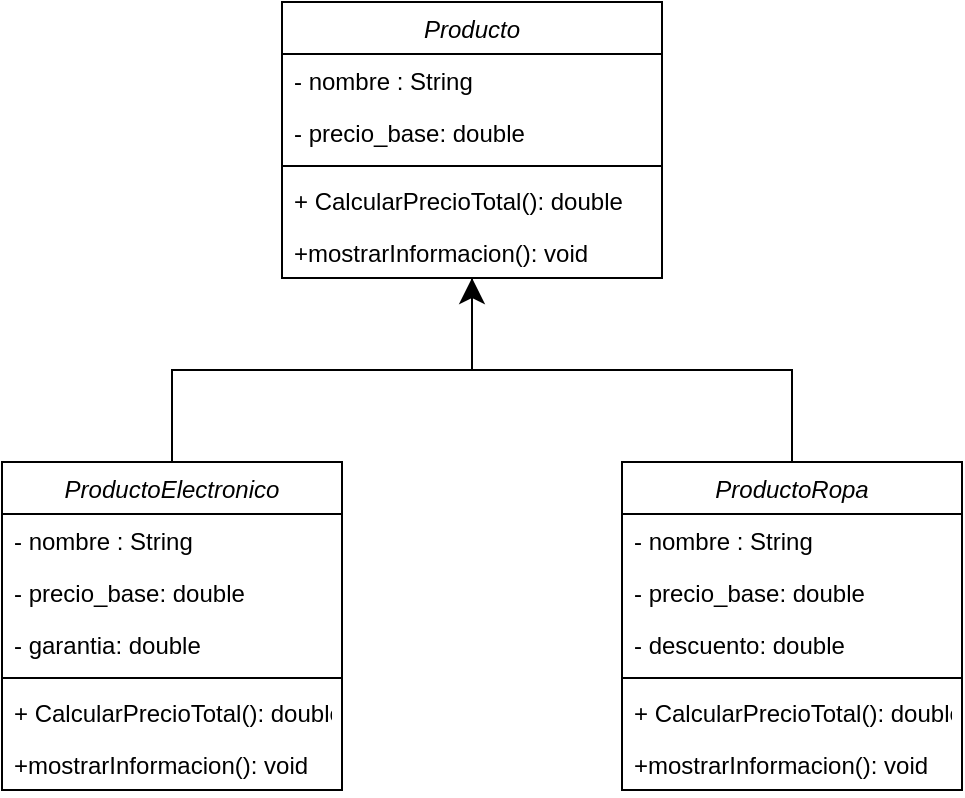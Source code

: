 <mxfile version="26.2.14">
  <diagram id="C5RBs43oDa-KdzZeNtuy" name="Page-1">
    <mxGraphModel dx="1042" dy="562" grid="1" gridSize="10" guides="1" tooltips="1" connect="1" arrows="1" fold="1" page="1" pageScale="1" pageWidth="827" pageHeight="1169" math="0" shadow="0">
      <root>
        <mxCell id="WIyWlLk6GJQsqaUBKTNV-0" />
        <mxCell id="WIyWlLk6GJQsqaUBKTNV-1" parent="WIyWlLk6GJQsqaUBKTNV-0" />
        <mxCell id="r69rf8ApGZ1Wxy8NKDhN-23" value="Producto" style="swimlane;fontStyle=2;align=center;verticalAlign=top;childLayout=stackLayout;horizontal=1;startSize=26;horizontalStack=0;resizeParent=1;resizeLast=0;collapsible=1;marginBottom=0;rounded=0;shadow=0;strokeWidth=1;" vertex="1" parent="WIyWlLk6GJQsqaUBKTNV-1">
          <mxGeometry x="330" y="140" width="190" height="138" as="geometry">
            <mxRectangle x="230" y="140" width="160" height="26" as="alternateBounds" />
          </mxGeometry>
        </mxCell>
        <mxCell id="r69rf8ApGZ1Wxy8NKDhN-24" value="- nombre : String" style="text;align=left;verticalAlign=top;spacingLeft=4;spacingRight=4;overflow=hidden;rotatable=0;points=[[0,0.5],[1,0.5]];portConstraint=eastwest;" vertex="1" parent="r69rf8ApGZ1Wxy8NKDhN-23">
          <mxGeometry y="26" width="190" height="26" as="geometry" />
        </mxCell>
        <mxCell id="r69rf8ApGZ1Wxy8NKDhN-25" value="- precio_base: double" style="text;align=left;verticalAlign=top;spacingLeft=4;spacingRight=4;overflow=hidden;rotatable=0;points=[[0,0.5],[1,0.5]];portConstraint=eastwest;rounded=0;shadow=0;html=0;" vertex="1" parent="r69rf8ApGZ1Wxy8NKDhN-23">
          <mxGeometry y="52" width="190" height="26" as="geometry" />
        </mxCell>
        <mxCell id="r69rf8ApGZ1Wxy8NKDhN-27" value="" style="line;html=1;strokeWidth=1;align=left;verticalAlign=middle;spacingTop=-1;spacingLeft=3;spacingRight=3;rotatable=0;labelPosition=right;points=[];portConstraint=eastwest;" vertex="1" parent="r69rf8ApGZ1Wxy8NKDhN-23">
          <mxGeometry y="78" width="190" height="8" as="geometry" />
        </mxCell>
        <mxCell id="r69rf8ApGZ1Wxy8NKDhN-28" value="+ CalcularPrecioTotal(): double" style="text;align=left;verticalAlign=top;spacingLeft=4;spacingRight=4;overflow=hidden;rotatable=0;points=[[0,0.5],[1,0.5]];portConstraint=eastwest;" vertex="1" parent="r69rf8ApGZ1Wxy8NKDhN-23">
          <mxGeometry y="86" width="190" height="26" as="geometry" />
        </mxCell>
        <mxCell id="r69rf8ApGZ1Wxy8NKDhN-46" value="+mostrarInformacion(): void" style="text;align=left;verticalAlign=top;spacingLeft=4;spacingRight=4;overflow=hidden;rotatable=0;points=[[0,0.5],[1,0.5]];portConstraint=eastwest;" vertex="1" parent="r69rf8ApGZ1Wxy8NKDhN-23">
          <mxGeometry y="112" width="190" height="26" as="geometry" />
        </mxCell>
        <mxCell id="r69rf8ApGZ1Wxy8NKDhN-29" value="" style="endArrow=classic;endSize=10;endFill=1;shadow=0;strokeWidth=1;rounded=0;curved=0;edgeStyle=elbowEdgeStyle;elbow=vertical;exitX=0.5;exitY=0;exitDx=0;exitDy=0;" edge="1" parent="WIyWlLk6GJQsqaUBKTNV-1" source="r69rf8ApGZ1Wxy8NKDhN-47" target="r69rf8ApGZ1Wxy8NKDhN-23">
          <mxGeometry width="160" relative="1" as="geometry">
            <mxPoint x="210" y="370" as="sourcePoint" />
            <mxPoint x="210" y="213" as="targetPoint" />
          </mxGeometry>
        </mxCell>
        <mxCell id="r69rf8ApGZ1Wxy8NKDhN-31" value="" style="endArrow=none;shadow=0;strokeWidth=1;rounded=0;curved=0;endFill=0;edgeStyle=elbowEdgeStyle;elbow=vertical;entryX=0.5;entryY=0;entryDx=0;entryDy=0;" edge="1" parent="WIyWlLk6GJQsqaUBKTNV-1" source="r69rf8ApGZ1Wxy8NKDhN-23" target="r69rf8ApGZ1Wxy8NKDhN-53">
          <mxGeometry x="0.5" y="41" relative="1" as="geometry">
            <mxPoint x="390" y="202" as="sourcePoint" />
            <mxPoint x="640" y="370" as="targetPoint" />
            <mxPoint x="-40" y="32" as="offset" />
          </mxGeometry>
        </mxCell>
        <mxCell id="r69rf8ApGZ1Wxy8NKDhN-47" value="ProductoElectronico" style="swimlane;fontStyle=2;align=center;verticalAlign=top;childLayout=stackLayout;horizontal=1;startSize=26;horizontalStack=0;resizeParent=1;resizeLast=0;collapsible=1;marginBottom=0;rounded=0;shadow=0;strokeWidth=1;" vertex="1" parent="WIyWlLk6GJQsqaUBKTNV-1">
          <mxGeometry x="190" y="370" width="170" height="164" as="geometry">
            <mxRectangle x="230" y="140" width="160" height="26" as="alternateBounds" />
          </mxGeometry>
        </mxCell>
        <mxCell id="r69rf8ApGZ1Wxy8NKDhN-48" value="- nombre : String" style="text;align=left;verticalAlign=top;spacingLeft=4;spacingRight=4;overflow=hidden;rotatable=0;points=[[0,0.5],[1,0.5]];portConstraint=eastwest;" vertex="1" parent="r69rf8ApGZ1Wxy8NKDhN-47">
          <mxGeometry y="26" width="170" height="26" as="geometry" />
        </mxCell>
        <mxCell id="r69rf8ApGZ1Wxy8NKDhN-49" value="- precio_base: double" style="text;align=left;verticalAlign=top;spacingLeft=4;spacingRight=4;overflow=hidden;rotatable=0;points=[[0,0.5],[1,0.5]];portConstraint=eastwest;rounded=0;shadow=0;html=0;" vertex="1" parent="r69rf8ApGZ1Wxy8NKDhN-47">
          <mxGeometry y="52" width="170" height="26" as="geometry" />
        </mxCell>
        <mxCell id="r69rf8ApGZ1Wxy8NKDhN-59" value="- garantia: double" style="text;align=left;verticalAlign=top;spacingLeft=4;spacingRight=4;overflow=hidden;rotatable=0;points=[[0,0.5],[1,0.5]];portConstraint=eastwest;rounded=0;shadow=0;html=0;" vertex="1" parent="r69rf8ApGZ1Wxy8NKDhN-47">
          <mxGeometry y="78" width="170" height="26" as="geometry" />
        </mxCell>
        <mxCell id="r69rf8ApGZ1Wxy8NKDhN-50" value="" style="line;html=1;strokeWidth=1;align=left;verticalAlign=middle;spacingTop=-1;spacingLeft=3;spacingRight=3;rotatable=0;labelPosition=right;points=[];portConstraint=eastwest;" vertex="1" parent="r69rf8ApGZ1Wxy8NKDhN-47">
          <mxGeometry y="104" width="170" height="8" as="geometry" />
        </mxCell>
        <mxCell id="r69rf8ApGZ1Wxy8NKDhN-51" value="+ CalcularPrecioTotal(): double" style="text;align=left;verticalAlign=top;spacingLeft=4;spacingRight=4;overflow=hidden;rotatable=0;points=[[0,0.5],[1,0.5]];portConstraint=eastwest;" vertex="1" parent="r69rf8ApGZ1Wxy8NKDhN-47">
          <mxGeometry y="112" width="170" height="26" as="geometry" />
        </mxCell>
        <mxCell id="r69rf8ApGZ1Wxy8NKDhN-52" value="+mostrarInformacion(): void" style="text;align=left;verticalAlign=top;spacingLeft=4;spacingRight=4;overflow=hidden;rotatable=0;points=[[0,0.5],[1,0.5]];portConstraint=eastwest;" vertex="1" parent="r69rf8ApGZ1Wxy8NKDhN-47">
          <mxGeometry y="138" width="170" height="26" as="geometry" />
        </mxCell>
        <mxCell id="r69rf8ApGZ1Wxy8NKDhN-53" value="ProductoRopa" style="swimlane;fontStyle=2;align=center;verticalAlign=top;childLayout=stackLayout;horizontal=1;startSize=26;horizontalStack=0;resizeParent=1;resizeLast=0;collapsible=1;marginBottom=0;rounded=0;shadow=0;strokeWidth=1;" vertex="1" parent="WIyWlLk6GJQsqaUBKTNV-1">
          <mxGeometry x="500" y="370" width="170" height="164" as="geometry">
            <mxRectangle x="230" y="140" width="160" height="26" as="alternateBounds" />
          </mxGeometry>
        </mxCell>
        <mxCell id="r69rf8ApGZ1Wxy8NKDhN-54" value="- nombre : String" style="text;align=left;verticalAlign=top;spacingLeft=4;spacingRight=4;overflow=hidden;rotatable=0;points=[[0,0.5],[1,0.5]];portConstraint=eastwest;" vertex="1" parent="r69rf8ApGZ1Wxy8NKDhN-53">
          <mxGeometry y="26" width="170" height="26" as="geometry" />
        </mxCell>
        <mxCell id="r69rf8ApGZ1Wxy8NKDhN-55" value="- precio_base: double" style="text;align=left;verticalAlign=top;spacingLeft=4;spacingRight=4;overflow=hidden;rotatable=0;points=[[0,0.5],[1,0.5]];portConstraint=eastwest;rounded=0;shadow=0;html=0;" vertex="1" parent="r69rf8ApGZ1Wxy8NKDhN-53">
          <mxGeometry y="52" width="170" height="26" as="geometry" />
        </mxCell>
        <mxCell id="r69rf8ApGZ1Wxy8NKDhN-60" value="- descuento: double" style="text;align=left;verticalAlign=top;spacingLeft=4;spacingRight=4;overflow=hidden;rotatable=0;points=[[0,0.5],[1,0.5]];portConstraint=eastwest;rounded=0;shadow=0;html=0;" vertex="1" parent="r69rf8ApGZ1Wxy8NKDhN-53">
          <mxGeometry y="78" width="170" height="26" as="geometry" />
        </mxCell>
        <mxCell id="r69rf8ApGZ1Wxy8NKDhN-56" value="" style="line;html=1;strokeWidth=1;align=left;verticalAlign=middle;spacingTop=-1;spacingLeft=3;spacingRight=3;rotatable=0;labelPosition=right;points=[];portConstraint=eastwest;" vertex="1" parent="r69rf8ApGZ1Wxy8NKDhN-53">
          <mxGeometry y="104" width="170" height="8" as="geometry" />
        </mxCell>
        <mxCell id="r69rf8ApGZ1Wxy8NKDhN-57" value="+ CalcularPrecioTotal(): double" style="text;align=left;verticalAlign=top;spacingLeft=4;spacingRight=4;overflow=hidden;rotatable=0;points=[[0,0.5],[1,0.5]];portConstraint=eastwest;" vertex="1" parent="r69rf8ApGZ1Wxy8NKDhN-53">
          <mxGeometry y="112" width="170" height="26" as="geometry" />
        </mxCell>
        <mxCell id="r69rf8ApGZ1Wxy8NKDhN-58" value="+mostrarInformacion(): void" style="text;align=left;verticalAlign=top;spacingLeft=4;spacingRight=4;overflow=hidden;rotatable=0;points=[[0,0.5],[1,0.5]];portConstraint=eastwest;" vertex="1" parent="r69rf8ApGZ1Wxy8NKDhN-53">
          <mxGeometry y="138" width="170" height="26" as="geometry" />
        </mxCell>
      </root>
    </mxGraphModel>
  </diagram>
</mxfile>
